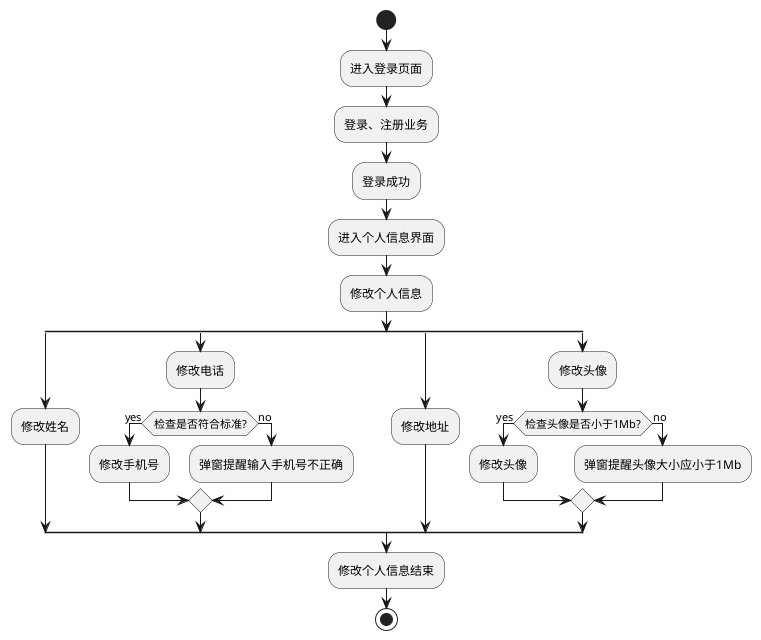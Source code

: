 @startuml
'https://plantuml.com/activity-diagram-beta

start
:进入登录页面;
:登录、注册业务;
:登录成功;
:进入个人信息界面;
:修改个人信息;
split
:修改姓名;
split again
:修改电话;
if (检查是否符合标准?) then (yes)
:修改手机号;
else  (no)
:弹窗提醒输入手机号不正确;
endif
split again
:修改地址;
split again
:修改头像;
if (检查头像是否小于1Mb?) then (yes)
:修改头像;
else  (no)
:弹窗提醒头像大小应小于1Mb;
endif
end split
:修改个人信息结束;

stop

@enduml
